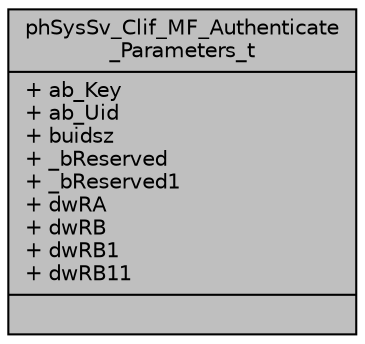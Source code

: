 digraph "phSysSv_Clif_MF_Authenticate_Parameters_t"
{
  edge [fontname="Helvetica",fontsize="10",labelfontname="Helvetica",labelfontsize="10"];
  node [fontname="Helvetica",fontsize="10",shape=record];
  Node0 [label="{phSysSv_Clif_MF_Authenticate\l_Parameters_t\n|+ ab_Key\l+ ab_Uid\l+ buidsz\l+ _bReserved\l+ _bReserved1\l+ dwRA\l+ dwRB\l+ dwRB1\l+ dwRB11\l|}",height=0.2,width=0.4,color="black", fillcolor="grey75", style="filled", fontcolor="black"];
}
